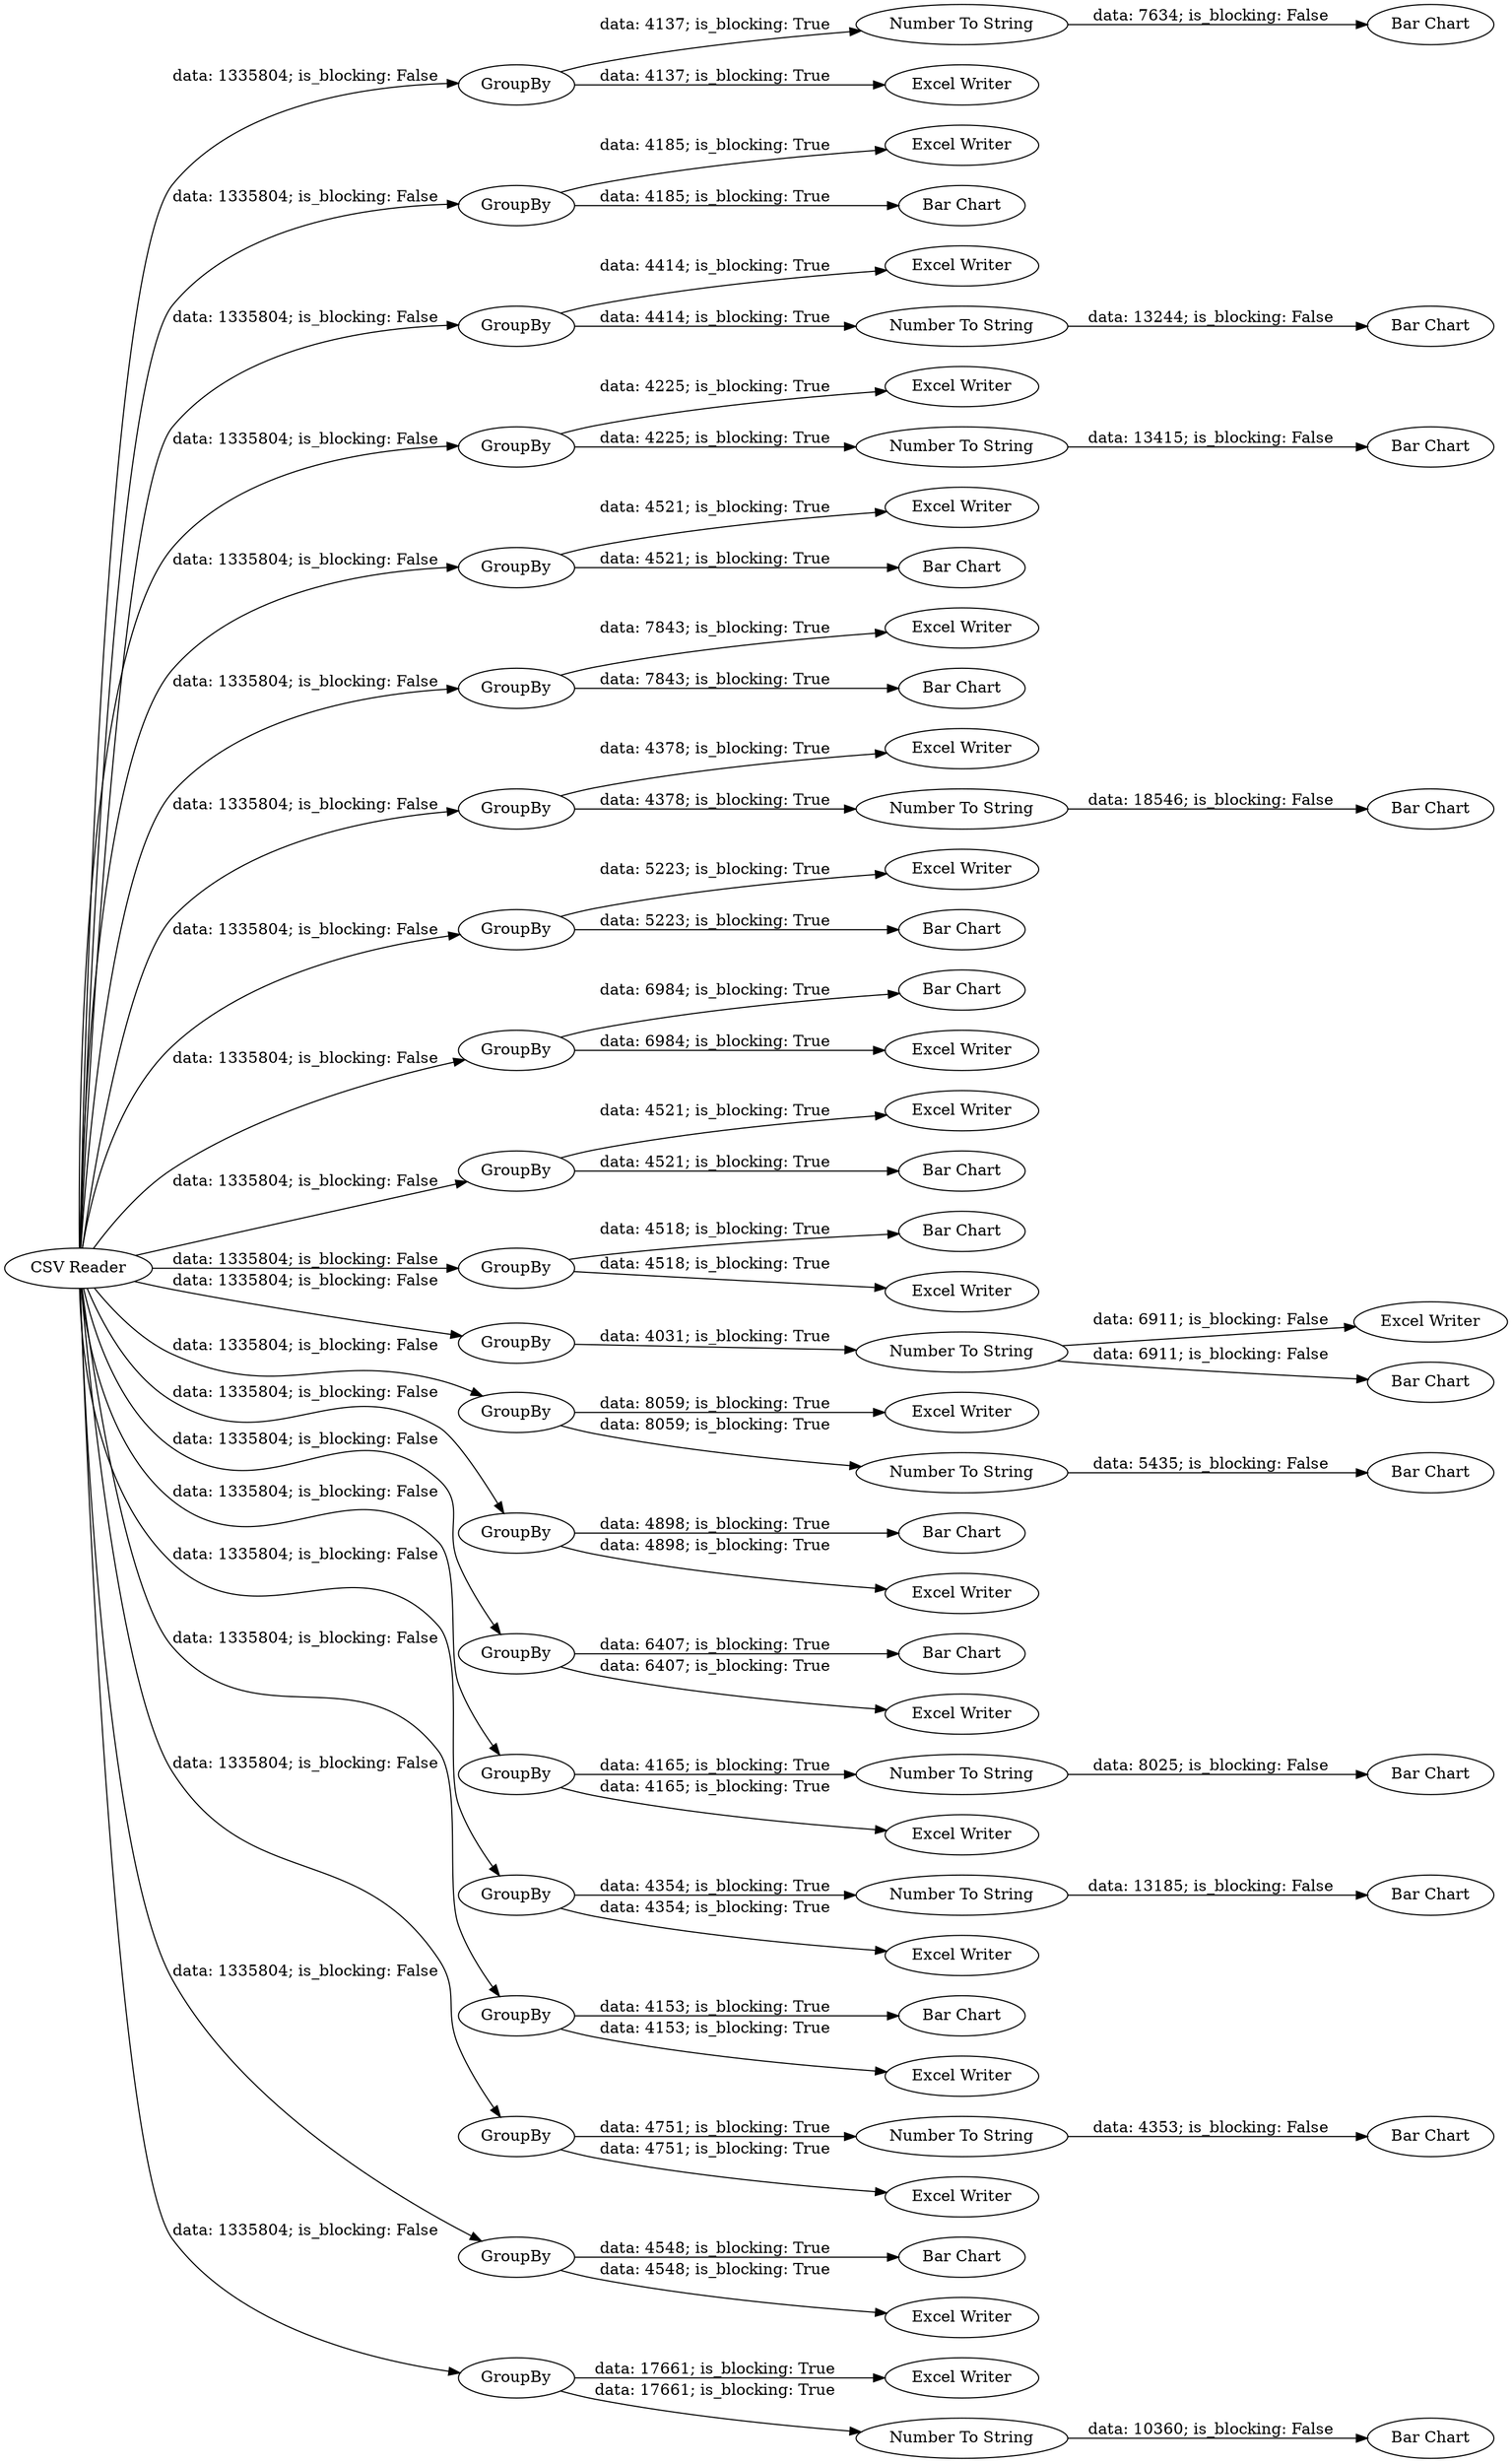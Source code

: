 digraph {
	"-2977469230837932189_38" [label=GroupBy]
	"-2977469230837932189_58" [label="Excel Writer"]
	"-2977469230837932189_56" [label="Excel Writer"]
	"-2977469230837932189_72" [label="Excel Writer"]
	"-2977469230837932189_10" [label=GroupBy]
	"-2977469230837932189_39" [label=GroupBy]
	"-2977469230837932189_15" [label=GroupBy]
	"-2977469230837932189_30" [label="Bar Chart"]
	"-2977469230837932189_52" [label="Number To String"]
	"-2977469230837932189_2" [label="CSV Reader"]
	"-2977469230837932189_8" [label=GroupBy]
	"-2977469230837932189_4" [label=GroupBy]
	"-2977469230837932189_13" [label=GroupBy]
	"-2977469230837932189_19" [label="Bar Chart"]
	"-2977469230837932189_35" [label="Bar Chart"]
	"-2977469230837932189_68" [label="Excel Writer"]
	"-2977469230837932189_59" [label="Excel Writer"]
	"-2977469230837932189_51" [label="Number To String"]
	"-2977469230837932189_67" [label="Excel Writer"]
	"-2977469230837932189_12" [label=GroupBy]
	"-2977469230837932189_62" [label="Excel Writer"]
	"-2977469230837932189_66" [label="Excel Writer"]
	"-2977469230837932189_11" [label=GroupBy]
	"-2977469230837932189_57" [label="Excel Writer"]
	"-2977469230837932189_37" [label="Number To String"]
	"-2977469230837932189_70" [label="Excel Writer"]
	"-2977469230837932189_22" [label="Number To String"]
	"-2977469230837932189_36" [label="Bar Chart"]
	"-2977469230837932189_47" [label="Bar Chart"]
	"-2977469230837932189_46" [label="Bar Chart"]
	"-2977469230837932189_63" [label="Excel Writer"]
	"-2977469230837932189_26" [label="Number To String"]
	"-2977469230837932189_75" [label="Number To String"]
	"-2977469230837932189_6" [label=GroupBy]
	"-2977469230837932189_29" [label="Number To String"]
	"-2977469230837932189_9" [label=GroupBy]
	"-2977469230837932189_24" [label="Bar Chart"]
	"-2977469230837932189_60" [label="Excel Writer"]
	"-2977469230837932189_20" [label="Bar Chart"]
	"-2977469230837932189_31" [label="Bar Chart"]
	"-2977469230837932189_21" [label="Bar Chart"]
	"-2977469230837932189_64" [label="Excel Writer"]
	"-2977469230837932189_32" [label="Bar Chart"]
	"-2977469230837932189_65" [label="Excel Writer"]
	"-2977469230837932189_50" [label="Number To String"]
	"-2977469230837932189_27" [label="Bar Chart"]
	"-2977469230837932189_23" [label="Bar Chart"]
	"-2977469230837932189_16" [label=GroupBy]
	"-2977469230837932189_34" [label="Bar Chart"]
	"-2977469230837932189_41" [label=GroupBy]
	"-2977469230837932189_53" [label="Number To String"]
	"-2977469230837932189_69" [label="Excel Writer"]
	"-2977469230837932189_3" [label=GroupBy]
	"-2977469230837932189_45" [label="Bar Chart"]
	"-2977469230837932189_5" [label=GroupBy]
	"-2977469230837932189_28" [label="Number To String"]
	"-2977469230837932189_55" [label="Excel Writer"]
	"-2977469230837932189_73" [label="Excel Writer"]
	"-2977469230837932189_42" [label=GroupBy]
	"-2977469230837932189_40" [label=GroupBy]
	"-2977469230837932189_43" [label=GroupBy]
	"-2977469230837932189_71" [label="Excel Writer"]
	"-2977469230837932189_7" [label=GroupBy]
	"-2977469230837932189_18" [label="Bar Chart"]
	"-2977469230837932189_48" [label="Bar Chart"]
	"-2977469230837932189_44" [label="Bar Chart"]
	"-2977469230837932189_61" [label="Excel Writer"]
	"-2977469230837932189_17" [label=GroupBy]
	"-2977469230837932189_54" [label="Excel Writer"]
	"-2977469230837932189_74" [label="Excel Writer"]
	"-2977469230837932189_14" [label=GroupBy]
	"-2977469230837932189_25" [label="Bar Chart"]
	"-2977469230837932189_49" [label="Bar Chart"]
	"-2977469230837932189_33" [label="Bar Chart"]
	"-2977469230837932189_37" -> "-2977469230837932189_33" [label="data: 6911; is_blocking: False"]
	"-2977469230837932189_2" -> "-2977469230837932189_11" [label="data: 1335804; is_blocking: False"]
	"-2977469230837932189_2" -> "-2977469230837932189_39" [label="data: 1335804; is_blocking: False"]
	"-2977469230837932189_15" -> "-2977469230837932189_29" [label="data: 4225; is_blocking: True"]
	"-2977469230837932189_5" -> "-2977469230837932189_61" [label="data: 6407; is_blocking: True"]
	"-2977469230837932189_15" -> "-2977469230837932189_68" [label="data: 4225; is_blocking: True"]
	"-2977469230837932189_17" -> "-2977469230837932189_32" [label="data: 4548; is_blocking: True"]
	"-2977469230837932189_29" -> "-2977469230837932189_30" [label="data: 13415; is_blocking: False"]
	"-2977469230837932189_2" -> "-2977469230837932189_17" [label="data: 1335804; is_blocking: False"]
	"-2977469230837932189_2" -> "-2977469230837932189_38" [label="data: 1335804; is_blocking: False"]
	"-2977469230837932189_2" -> "-2977469230837932189_40" [label="data: 1335804; is_blocking: False"]
	"-2977469230837932189_22" -> "-2977469230837932189_21" [label="data: 4353; is_blocking: False"]
	"-2977469230837932189_41" -> "-2977469230837932189_72" [label="data: 8059; is_blocking: True"]
	"-2977469230837932189_37" -> "-2977469230837932189_55" [label="data: 6911; is_blocking: False"]
	"-2977469230837932189_11" -> "-2977469230837932189_57" [label="data: 6984; is_blocking: True"]
	"-2977469230837932189_52" -> "-2977469230837932189_49" [label="data: 5435; is_blocking: False"]
	"-2977469230837932189_42" -> "-2977469230837932189_53" [label="data: 4165; is_blocking: True"]
	"-2977469230837932189_2" -> "-2977469230837932189_15" [label="data: 1335804; is_blocking: False"]
	"-2977469230837932189_2" -> "-2977469230837932189_13" [label="data: 1335804; is_blocking: False"]
	"-2977469230837932189_39" -> "-2977469230837932189_50" [label="data: 4414; is_blocking: True"]
	"-2977469230837932189_40" -> "-2977469230837932189_51" [label="data: 4354; is_blocking: True"]
	"-2977469230837932189_2" -> "-2977469230837932189_12" [label="data: 1335804; is_blocking: False"]
	"-2977469230837932189_9" -> "-2977469230837932189_24" [label="data: 4518; is_blocking: True"]
	"-2977469230837932189_51" -> "-2977469230837932189_46" [label="data: 13185; is_blocking: False"]
	"-2977469230837932189_2" -> "-2977469230837932189_9" [label="data: 1335804; is_blocking: False"]
	"-2977469230837932189_7" -> "-2977469230837932189_22" [label="data: 4751; is_blocking: True"]
	"-2977469230837932189_2" -> "-2977469230837932189_41" [label="data: 1335804; is_blocking: False"]
	"-2977469230837932189_2" -> "-2977469230837932189_16" [label="data: 1335804; is_blocking: False"]
	"-2977469230837932189_13" -> "-2977469230837932189_66" [label="data: 4378; is_blocking: True"]
	"-2977469230837932189_41" -> "-2977469230837932189_52" [label="data: 8059; is_blocking: True"]
	"-2977469230837932189_12" -> "-2977469230837932189_34" [label="data: 5223; is_blocking: True"]
	"-2977469230837932189_39" -> "-2977469230837932189_70" [label="data: 4414; is_blocking: True"]
	"-2977469230837932189_16" -> "-2977469230837932189_37" [label="data: 4031; is_blocking: True"]
	"-2977469230837932189_38" -> "-2977469230837932189_75" [label="data: 4137; is_blocking: True"]
	"-2977469230837932189_28" -> "-2977469230837932189_27" [label="data: 10360; is_blocking: False"]
	"-2977469230837932189_7" -> "-2977469230837932189_63" [label="data: 4751; is_blocking: True"]
	"-2977469230837932189_2" -> "-2977469230837932189_7" [label="data: 1335804; is_blocking: False"]
	"-2977469230837932189_43" -> "-2977469230837932189_47" [label="data: 4153; is_blocking: True"]
	"-2977469230837932189_4" -> "-2977469230837932189_18" [label="data: 7843; is_blocking: True"]
	"-2977469230837932189_2" -> "-2977469230837932189_43" [label="data: 1335804; is_blocking: False"]
	"-2977469230837932189_43" -> "-2977469230837932189_74" [label="data: 4153; is_blocking: True"]
	"-2977469230837932189_3" -> "-2977469230837932189_19" [label="data: 4898; is_blocking: True"]
	"-2977469230837932189_42" -> "-2977469230837932189_73" [label="data: 4165; is_blocking: True"]
	"-2977469230837932189_2" -> "-2977469230837932189_10" [label="data: 1335804; is_blocking: False"]
	"-2977469230837932189_6" -> "-2977469230837932189_62" [label="data: 4521; is_blocking: True"]
	"-2977469230837932189_4" -> "-2977469230837932189_59" [label="data: 7843; is_blocking: True"]
	"-2977469230837932189_2" -> "-2977469230837932189_5" [label="data: 1335804; is_blocking: False"]
	"-2977469230837932189_2" -> "-2977469230837932189_14" [label="data: 1335804; is_blocking: False"]
	"-2977469230837932189_11" -> "-2977469230837932189_35" [label="data: 6984; is_blocking: True"]
	"-2977469230837932189_13" -> "-2977469230837932189_26" [label="data: 4378; is_blocking: True"]
	"-2977469230837932189_53" -> "-2977469230837932189_48" [label="data: 8025; is_blocking: False"]
	"-2977469230837932189_2" -> "-2977469230837932189_4" [label="data: 1335804; is_blocking: False"]
	"-2977469230837932189_10" -> "-2977469230837932189_36" [label="data: 4185; is_blocking: True"]
	"-2977469230837932189_8" -> "-2977469230837932189_23" [label="data: 4521; is_blocking: True"]
	"-2977469230837932189_5" -> "-2977469230837932189_20" [label="data: 6407; is_blocking: True"]
	"-2977469230837932189_14" -> "-2977469230837932189_28" [label="data: 17661; is_blocking: True"]
	"-2977469230837932189_38" -> "-2977469230837932189_69" [label="data: 4137; is_blocking: True"]
	"-2977469230837932189_9" -> "-2977469230837932189_65" [label="data: 4518; is_blocking: True"]
	"-2977469230837932189_75" -> "-2977469230837932189_44" [label="data: 7634; is_blocking: False"]
	"-2977469230837932189_2" -> "-2977469230837932189_3" [label="data: 1335804; is_blocking: False"]
	"-2977469230837932189_2" -> "-2977469230837932189_8" [label="data: 1335804; is_blocking: False"]
	"-2977469230837932189_8" -> "-2977469230837932189_64" [label="data: 4521; is_blocking: True"]
	"-2977469230837932189_3" -> "-2977469230837932189_60" [label="data: 4898; is_blocking: True"]
	"-2977469230837932189_50" -> "-2977469230837932189_45" [label="data: 13244; is_blocking: False"]
	"-2977469230837932189_2" -> "-2977469230837932189_6" [label="data: 1335804; is_blocking: False"]
	"-2977469230837932189_12" -> "-2977469230837932189_56" [label="data: 5223; is_blocking: True"]
	"-2977469230837932189_40" -> "-2977469230837932189_71" [label="data: 4354; is_blocking: True"]
	"-2977469230837932189_17" -> "-2977469230837932189_54" [label="data: 4548; is_blocking: True"]
	"-2977469230837932189_26" -> "-2977469230837932189_25" [label="data: 18546; is_blocking: False"]
	"-2977469230837932189_14" -> "-2977469230837932189_67" [label="data: 17661; is_blocking: True"]
	"-2977469230837932189_2" -> "-2977469230837932189_42" [label="data: 1335804; is_blocking: False"]
	"-2977469230837932189_6" -> "-2977469230837932189_31" [label="data: 4521; is_blocking: True"]
	"-2977469230837932189_10" -> "-2977469230837932189_58" [label="data: 4185; is_blocking: True"]
	rankdir=LR
}
